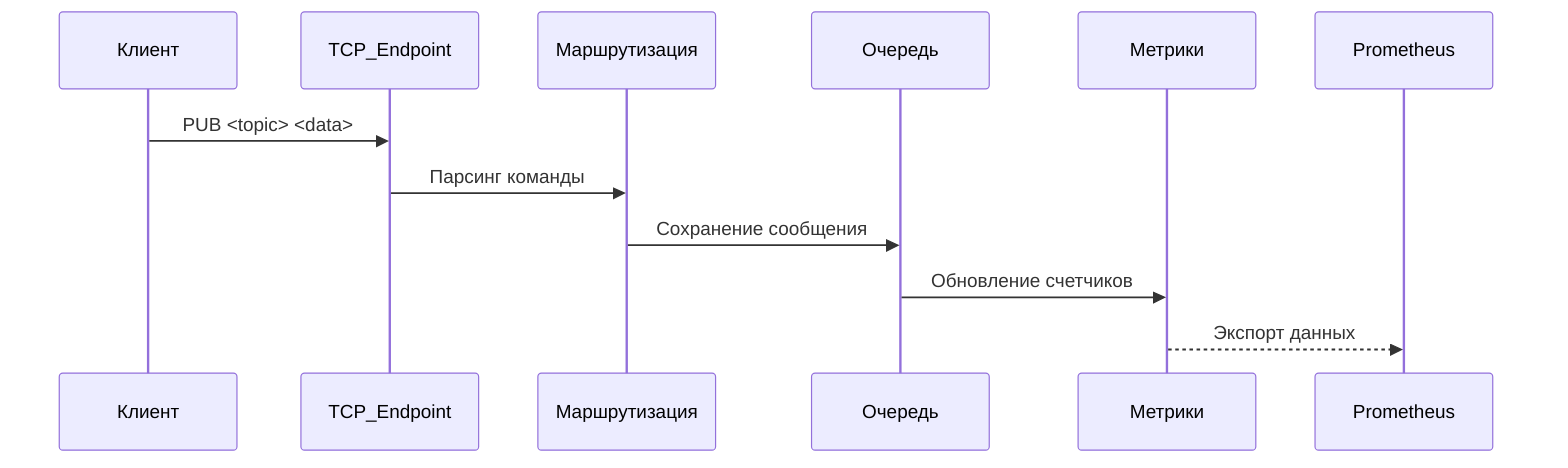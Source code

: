 sequenceDiagram
    participant Клиент
    participant TCP_Endpoint
    participant Маршрутизация
    participant Очередь
    participant Метрики

    Клиент ->> TCP_Endpoint: PUB <topic> <data>
    TCP_Endpoint ->> Маршрутизация: Парсинг команды
    Маршрутизация ->> Очередь: Сохранение сообщения
    Очередь ->> Метрики: Обновление счетчиков
    Метрики -->> Prometheus: Экспорт данных